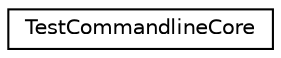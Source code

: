 digraph G
{
  edge [fontname="Helvetica",fontsize="10",labelfontname="Helvetica",labelfontsize="10"];
  node [fontname="Helvetica",fontsize="10",shape=record];
  rankdir="LR";
  Node1 [label="TestCommandlineCore",height=0.2,width=0.4,color="black", fillcolor="white", style="filled",URL="$structTestCommandlineCore.html"];
}
